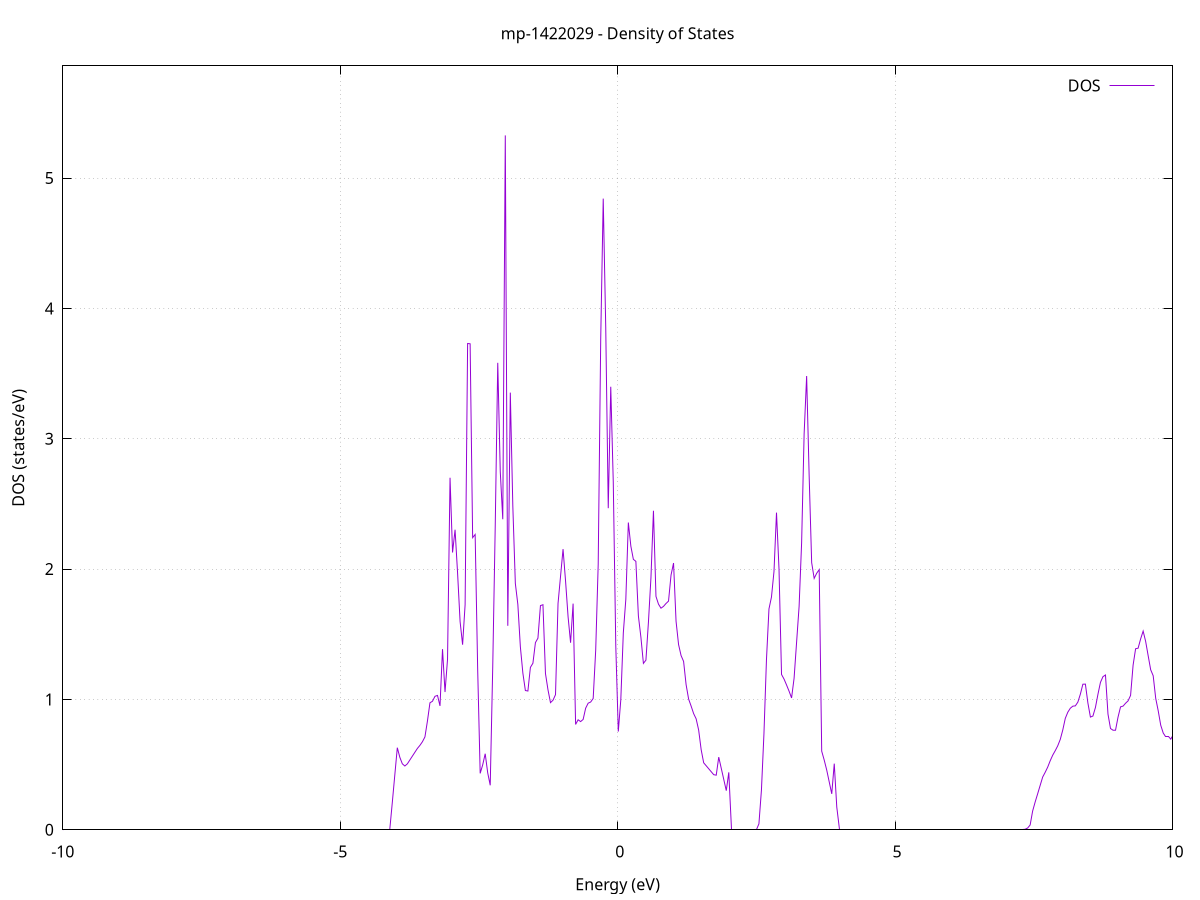 set title 'mp-1422029 - Density of States'
set xlabel 'Energy (eV)'
set ylabel 'DOS (states/eV)'
set grid
set xrange [-10:10]
set yrange [0:5.861]
set xzeroaxis lt -1
set terminal png size 800,600
set output 'mp-1422029_dos_gnuplot.png'
plot '-' using 1:2 with lines title 'DOS'
-52.353300 0.000000
-52.308100 0.000000
-52.262800 0.000000
-52.217500 0.000000
-52.172300 0.000000
-52.127000 0.000000
-52.081800 0.000000
-52.036500 0.000000
-51.991300 0.000000
-51.946000 0.000000
-51.900700 0.000000
-51.855500 0.000000
-51.810200 0.000000
-51.765000 0.000000
-51.719700 0.000000
-51.674400 0.000000
-51.629200 0.000000
-51.583900 0.000000
-51.538700 0.000000
-51.493400 0.000000
-51.448100 0.000000
-51.402900 0.000000
-51.357600 0.000000
-51.312400 0.000000
-51.267100 0.000000
-51.221800 0.000000
-51.176600 0.000000
-51.131300 0.000000
-51.086100 0.000000
-51.040800 0.000000
-50.995500 0.000000
-50.950300 0.000000
-50.905000 0.000000
-50.859800 0.000000
-50.814500 0.000000
-50.769200 0.000000
-50.724000 0.000000
-50.678700 0.000000
-50.633500 0.000000
-50.588200 0.000000
-50.543000 0.000000
-50.497700 0.000000
-50.452400 0.000000
-50.407200 0.000000
-50.361900 0.000000
-50.316700 0.000000
-50.271400 0.000000
-50.226100 0.000000
-50.180900 0.000000
-50.135600 0.000000
-50.090400 0.000000
-50.045100 0.000000
-49.999800 0.000000
-49.954600 0.000000
-49.909300 0.000000
-49.864100 0.000000
-49.818800 0.000000
-49.773500 0.000000
-49.728300 0.000000
-49.683000 0.000000
-49.637800 0.000000
-49.592500 0.000000
-49.547200 0.000000
-49.502000 0.000000
-49.456700 0.000000
-49.411500 0.000000
-49.366200 0.000000
-49.321000 0.000000
-49.275700 0.000000
-49.230400 0.000000
-49.185200 0.000000
-49.139900 0.000000
-49.094700 0.000000
-49.049400 0.000000
-49.004100 0.000000
-48.958900 0.000000
-48.913600 0.000000
-48.868400 0.000000
-48.823100 0.000000
-48.777800 0.000000
-48.732600 0.000000
-48.687300 0.000000
-48.642100 0.000000
-48.596800 0.000000
-48.551500 0.000000
-48.506300 0.000000
-48.461000 0.000000
-48.415800 0.000000
-48.370500 0.000000
-48.325200 0.000000
-48.280000 0.000000
-48.234700 147.530100
-48.189500 0.000000
-48.144200 0.000000
-48.098900 0.000000
-48.053700 0.000000
-48.008400 0.000000
-47.963200 0.000000
-47.917900 0.000000
-47.872700 0.000000
-47.827400 0.000000
-47.782100 0.000000
-47.736900 0.000000
-47.691600 0.000000
-47.646400 0.000000
-47.601100 0.000000
-47.555800 0.000000
-47.510600 0.000000
-47.465300 0.000000
-47.420100 0.000000
-47.374800 0.000000
-47.329500 0.000000
-47.284300 0.000000
-47.239000 0.000000
-47.193800 0.000000
-47.148500 0.000000
-47.103200 0.000000
-47.058000 0.000000
-47.012700 0.000000
-46.967500 0.000000
-46.922200 0.000000
-46.876900 0.000000
-46.831700 0.000000
-46.786400 0.000000
-46.741200 0.000000
-46.695900 0.000000
-46.650700 0.000000
-46.605400 0.000000
-46.560100 0.000000
-46.514900 0.000000
-46.469600 0.000000
-46.424400 0.000000
-46.379100 0.000000
-46.333800 0.000000
-46.288600 0.000000
-46.243300 0.000000
-46.198100 0.000000
-46.152800 0.000000
-46.107500 0.000000
-46.062300 0.000000
-46.017000 0.000000
-45.971800 0.000000
-45.926500 0.000000
-45.881200 0.000000
-45.836000 0.000000
-45.790700 0.000000
-45.745500 0.000000
-45.700200 0.000000
-45.654900 0.000000
-45.609700 0.000000
-45.564400 0.000000
-45.519200 0.000000
-45.473900 0.000000
-45.428600 0.000000
-45.383400 0.000000
-45.338100 0.000000
-45.292900 0.000000
-45.247600 0.000000
-45.202400 0.000000
-45.157100 0.000000
-45.111800 0.000000
-45.066600 0.000000
-45.021300 0.000000
-44.976100 0.000000
-44.930800 0.000000
-44.885500 0.000000
-44.840300 0.000000
-44.795000 0.000000
-44.749800 0.000000
-44.704500 0.000000
-44.659200 0.000000
-44.614000 0.000000
-44.568700 0.000000
-44.523500 0.000000
-44.478200 0.000000
-44.432900 0.000000
-44.387700 0.000000
-44.342400 0.000000
-44.297200 0.000000
-44.251900 0.000000
-44.206600 0.000000
-44.161400 0.000000
-44.116100 0.000000
-44.070900 0.000000
-44.025600 0.000000
-43.980300 0.000000
-43.935100 0.000000
-43.889800 0.000000
-43.844600 0.000000
-43.799300 0.000000
-43.754100 0.000000
-43.708800 0.000000
-43.663500 0.000000
-43.618300 0.000000
-43.573000 0.000000
-43.527800 0.000000
-43.482500 0.000000
-43.437200 0.000000
-43.392000 0.000000
-43.346700 0.000000
-43.301500 0.000000
-43.256200 0.000000
-43.210900 0.000000
-43.165700 0.000000
-43.120400 0.000000
-43.075200 0.000000
-43.029900 0.000000
-42.984600 0.000000
-42.939400 0.000000
-42.894100 0.000000
-42.848900 0.000000
-42.803600 0.000000
-42.758300 0.000000
-42.713100 0.000000
-42.667800 0.000000
-42.622600 0.000000
-42.577300 0.000000
-42.532100 0.000000
-42.486800 0.000000
-42.441500 0.000000
-42.396300 0.000000
-42.351000 0.000000
-42.305800 0.000000
-42.260500 0.000000
-42.215200 0.000000
-42.170000 0.000000
-42.124700 0.000000
-42.079500 0.000000
-42.034200 0.000000
-41.988900 0.000000
-41.943700 0.000000
-41.898400 0.000000
-41.853200 0.000000
-41.807900 0.000000
-41.762600 0.000000
-41.717400 0.000000
-41.672100 0.000000
-41.626900 0.000000
-41.581600 0.000000
-41.536300 0.000000
-41.491100 0.000000
-41.445800 0.000000
-41.400600 0.000000
-41.355300 0.000000
-41.310000 0.000000
-41.264800 0.000000
-41.219500 0.000000
-41.174300 0.000000
-41.129000 0.000000
-41.083800 0.000000
-41.038500 0.000000
-40.993200 0.000000
-40.948000 0.000000
-40.902700 0.000000
-40.857500 0.000000
-40.812200 0.000000
-40.766900 0.000000
-40.721700 0.000000
-40.676400 0.000000
-40.631200 0.000000
-40.585900 0.000000
-40.540600 0.000000
-40.495400 0.000000
-40.450100 0.000000
-40.404900 0.000000
-40.359600 0.000000
-40.314300 0.000000
-40.269100 0.000000
-40.223800 0.000000
-40.178600 0.000000
-40.133300 0.000000
-40.088000 0.000000
-40.042800 0.000000
-39.997500 0.000000
-39.952300 0.000000
-39.907000 0.000000
-39.861700 0.000000
-39.816500 0.000000
-39.771200 0.000000
-39.726000 0.000000
-39.680700 0.000000
-39.635500 0.000000
-39.590200 0.000000
-39.544900 0.000000
-39.499700 0.000000
-39.454400 0.000000
-39.409200 0.000000
-39.363900 0.000000
-39.318600 0.000000
-39.273400 0.000000
-39.228100 0.000000
-39.182900 0.000000
-39.137600 0.000000
-39.092300 0.000000
-39.047100 0.000000
-39.001800 0.000000
-38.956600 0.000000
-38.911300 0.000000
-38.866000 0.000000
-38.820800 0.000000
-38.775500 0.000000
-38.730300 0.000000
-38.685000 0.000000
-38.639700 0.000000
-38.594500 0.000000
-38.549200 0.000000
-38.504000 0.000000
-38.458700 0.000000
-38.413500 0.000000
-38.368200 0.000000
-38.322900 0.000000
-38.277700 0.000000
-38.232400 0.000000
-38.187200 0.000000
-38.141900 0.000000
-38.096600 0.000000
-38.051400 0.000000
-38.006100 0.000000
-37.960900 0.000000
-37.915600 0.000000
-37.870300 0.000000
-37.825100 0.000000
-37.779800 0.000000
-37.734600 0.000000
-37.689300 0.000000
-37.644000 0.000000
-37.598800 0.000000
-37.553500 0.000000
-37.508300 0.000000
-37.463000 0.000000
-37.417700 0.000000
-37.372500 0.000000
-37.327200 0.000000
-37.282000 0.000000
-37.236700 0.000000
-37.191400 0.000000
-37.146200 0.000000
-37.100900 0.000000
-37.055700 0.000000
-37.010400 0.000000
-36.965200 0.000000
-36.919900 0.000000
-36.874600 0.000000
-36.829400 0.000000
-36.784100 0.000000
-36.738900 0.000000
-36.693600 0.000000
-36.648300 0.000000
-36.603100 0.000000
-36.557800 0.000000
-36.512600 0.000000
-36.467300 0.000000
-36.422000 0.000000
-36.376800 0.000000
-36.331500 0.000000
-36.286300 0.000000
-36.241000 0.000000
-36.195700 0.000000
-36.150500 0.000000
-36.105200 0.000000
-36.060000 0.000000
-36.014700 0.000000
-35.969400 0.000000
-35.924200 0.000000
-35.878900 0.000000
-35.833700 0.000000
-35.788400 0.000000
-35.743200 0.000000
-35.697900 0.000000
-35.652600 0.000000
-35.607400 0.000000
-35.562100 0.000000
-35.516900 0.000000
-35.471600 0.000000
-35.426300 0.000000
-35.381100 0.000000
-35.335800 0.000000
-35.290600 0.000000
-35.245300 0.000000
-35.200000 0.000000
-35.154800 0.000000
-35.109500 0.000000
-35.064300 0.000000
-35.019000 0.000000
-34.973700 0.000000
-34.928500 0.000000
-34.883200 0.000000
-34.838000 0.000000
-34.792700 0.000000
-34.747400 0.000000
-34.702200 0.000000
-34.656900 0.000000
-34.611700 0.000000
-34.566400 0.000000
-34.521100 0.000000
-34.475900 0.000000
-34.430600 0.000000
-34.385400 0.000000
-34.340100 0.000000
-34.294900 0.000000
-34.249600 0.000000
-34.204300 0.000000
-34.159100 0.000000
-34.113800 0.000000
-34.068600 0.000000
-34.023300 0.000000
-33.978000 0.000000
-33.932800 0.000000
-33.887500 0.000000
-33.842300 0.000000
-33.797000 0.000000
-33.751700 0.000000
-33.706500 0.000000
-33.661200 0.000000
-33.616000 0.000000
-33.570700 0.000000
-33.525400 0.000000
-33.480200 0.000000
-33.434900 0.000000
-33.389700 0.000000
-33.344400 0.000000
-33.299100 0.000000
-33.253900 0.000000
-33.208600 0.000000
-33.163400 0.000000
-33.118100 0.000000
-33.072800 0.000000
-33.027600 0.000000
-32.982300 0.000000
-32.937100 0.000000
-32.891800 0.000000
-32.846600 0.000000
-32.801300 0.000000
-32.756000 0.000000
-32.710800 0.000000
-32.665500 0.000000
-32.620300 0.000000
-32.575000 0.000000
-32.529700 0.000000
-32.484500 0.000000
-32.439200 0.000000
-32.394000 0.000000
-32.348700 0.000000
-32.303400 0.000000
-32.258200 0.000000
-32.212900 0.000000
-32.167700 0.000000
-32.122400 0.000000
-32.077100 0.000000
-32.031900 0.000000
-31.986600 0.000000
-31.941400 0.000000
-31.896100 0.000000
-31.850800 0.000000
-31.805600 0.000000
-31.760300 0.000000
-31.715100 0.000000
-31.669800 0.000000
-31.624600 0.000000
-31.579300 0.000000
-31.534000 0.000000
-31.488800 0.000000
-31.443500 0.000000
-31.398300 0.000000
-31.353000 0.000000
-31.307700 0.000000
-31.262500 0.000000
-31.217200 0.000000
-31.172000 0.000000
-31.126700 0.000000
-31.081400 0.000000
-31.036200 0.000000
-30.990900 0.000000
-30.945700 0.000000
-30.900400 0.000000
-30.855100 0.000000
-30.809900 0.000000
-30.764600 0.000000
-30.719400 0.000000
-30.674100 0.000000
-30.628800 0.000000
-30.583600 0.000000
-30.538300 0.000000
-30.493100 0.000000
-30.447800 0.000000
-30.402500 0.000000
-30.357300 0.000000
-30.312000 0.000000
-30.266800 0.000000
-30.221500 0.000000
-30.176300 0.000000
-30.131000 0.000000
-30.085700 0.000000
-30.040500 0.000000
-29.995200 0.000000
-29.950000 0.000000
-29.904700 0.000000
-29.859400 0.000000
-29.814200 0.000000
-29.768900 0.000000
-29.723700 0.000000
-29.678400 0.000000
-29.633100 0.000000
-29.587900 0.000000
-29.542600 0.000000
-29.497400 0.000000
-29.452100 0.000000
-29.406800 0.000000
-29.361600 0.000000
-29.316300 0.000000
-29.271100 0.000000
-29.225800 0.000000
-29.180500 0.000000
-29.135300 0.000000
-29.090000 0.000000
-29.044800 0.000000
-28.999500 0.000000
-28.954200 0.000000
-28.909000 0.000000
-28.863700 0.000000
-28.818500 0.000000
-28.773200 0.000000
-28.728000 0.000000
-28.682700 0.000000
-28.637400 0.000000
-28.592200 0.000000
-28.546900 0.000000
-28.501700 0.000000
-28.456400 0.000000
-28.411100 0.000000
-28.365900 0.000000
-28.320600 0.000000
-28.275400 0.000000
-28.230100 0.000000
-28.184800 0.000000
-28.139600 0.000000
-28.094300 0.000000
-28.049100 0.000000
-28.003800 0.000000
-27.958500 0.000000
-27.913300 0.000000
-27.868000 0.000000
-27.822800 0.000000
-27.777500 0.000000
-27.732200 0.000000
-27.687000 0.000000
-27.641700 0.000000
-27.596500 0.000000
-27.551200 0.000000
-27.506000 0.000000
-27.460700 0.000000
-27.415400 0.000000
-27.370200 0.000000
-27.324900 0.000000
-27.279700 0.000000
-27.234400 0.000000
-27.189100 0.000000
-27.143900 0.000000
-27.098600 0.000000
-27.053400 0.000000
-27.008100 0.000000
-26.962800 0.000000
-26.917600 0.000000
-26.872300 0.000000
-26.827100 0.000000
-26.781800 0.000000
-26.736500 0.000000
-26.691300 0.000000
-26.646000 0.000000
-26.600800 0.000000
-26.555500 0.000000
-26.510200 0.000000
-26.465000 0.000000
-26.419700 0.000000
-26.374500 0.000000
-26.329200 0.000000
-26.283900 0.000000
-26.238700 0.000000
-26.193400 0.000000
-26.148200 0.000000
-26.102900 0.000000
-26.057700 0.000000
-26.012400 0.000000
-25.967100 0.000000
-25.921900 0.000000
-25.876600 0.000000
-25.831400 0.000000
-25.786100 0.000000
-25.740800 0.000000
-25.695600 0.000000
-25.650300 0.000000
-25.605100 0.000000
-25.559800 0.000000
-25.514500 0.000000
-25.469300 0.000000
-25.424000 0.000000
-25.378800 0.000000
-25.333500 0.000000
-25.288200 0.000000
-25.243000 0.000000
-25.197700 0.000000
-25.152500 0.000000
-25.107200 0.000000
-25.061900 0.000000
-25.016700 0.000000
-24.971400 0.000000
-24.926200 0.000000
-24.880900 0.000000
-24.835700 0.000000
-24.790400 0.000000
-24.745100 0.000000
-24.699900 0.000000
-24.654600 0.000000
-24.609400 0.000000
-24.564100 0.000000
-24.518800 0.000000
-24.473600 0.000000
-24.428300 0.000000
-24.383100 0.000000
-24.337800 0.000000
-24.292500 0.000000
-24.247300 0.000000
-24.202000 0.000000
-24.156800 0.000000
-24.111500 0.000000
-24.066200 0.000000
-24.021000 0.000000
-23.975700 0.000000
-23.930500 0.000000
-23.885200 0.000000
-23.839900 0.000000
-23.794700 0.000000
-23.749400 0.000000
-23.704200 0.000000
-23.658900 0.000000
-23.613600 0.000000
-23.568400 0.000000
-23.523100 0.000000
-23.477900 0.000000
-23.432600 0.000000
-23.387400 0.000000
-23.342100 0.000000
-23.296800 0.000000
-23.251600 0.000000
-23.206300 0.000000
-23.161100 0.000000
-23.115800 0.000000
-23.070500 0.000000
-23.025300 0.000000
-22.980000 0.000000
-22.934800 0.000000
-22.889500 0.000000
-22.844200 0.000000
-22.799000 0.000000
-22.753700 0.000000
-22.708500 0.000000
-22.663200 0.000000
-22.617900 0.000000
-22.572700 0.000000
-22.527400 0.000000
-22.482200 0.000000
-22.436900 0.000000
-22.391600 0.000000
-22.346400 0.000000
-22.301100 0.000000
-22.255900 0.000000
-22.210600 0.000000
-22.165300 0.000000
-22.120100 0.000000
-22.074800 0.000000
-22.029600 0.000000
-21.984300 0.000000
-21.939100 0.000000
-21.893800 0.000000
-21.848500 0.000000
-21.803300 0.000000
-21.758000 0.000000
-21.712800 0.000000
-21.667500 0.000000
-21.622200 0.000000
-21.577000 0.000000
-21.531700 0.000000
-21.486500 0.000000
-21.441200 0.000000
-21.395900 0.000000
-21.350700 0.000000
-21.305400 0.000000
-21.260200 0.000000
-21.214900 0.000000
-21.169600 0.000000
-21.124400 0.000000
-21.079100 0.000000
-21.033900 0.000000
-20.988600 0.000000
-20.943300 0.000000
-20.898100 0.000000
-20.852800 0.000000
-20.807600 0.000000
-20.762300 0.000000
-20.717100 0.000000
-20.671800 0.000000
-20.626500 0.000000
-20.581300 0.000000
-20.536000 0.000000
-20.490800 0.000000
-20.445500 0.000000
-20.400200 0.000000
-20.355000 0.000000
-20.309700 0.000000
-20.264500 0.000000
-20.219200 0.000000
-20.173900 0.000000
-20.128700 0.000000
-20.083400 0.000000
-20.038200 0.000000
-19.992900 0.000000
-19.947600 0.000000
-19.902400 0.000000
-19.857100 0.000000
-19.811900 0.000000
-19.766600 0.000000
-19.721300 0.000000
-19.676100 0.000000
-19.630800 0.000000
-19.585600 0.000000
-19.540300 0.000000
-19.495000 0.000000
-19.449800 0.000000
-19.404500 0.000000
-19.359300 0.000000
-19.314000 0.000000
-19.268800 0.000000
-19.223500 0.000000
-19.178200 0.000000
-19.133000 0.000000
-19.087700 0.000000
-19.042500 0.000000
-18.997200 0.000000
-18.951900 0.000000
-18.906700 0.000000
-18.861400 0.000000
-18.816200 0.000000
-18.770900 0.000000
-18.725600 0.000000
-18.680400 0.000000
-18.635100 0.000000
-18.589900 0.000000
-18.544600 0.000000
-18.499300 0.000000
-18.454100 0.000000
-18.408800 0.000000
-18.363600 0.000000
-18.318300 0.000000
-18.273000 0.000000
-18.227800 0.000000
-18.182500 0.000000
-18.137300 0.000000
-18.092000 0.000000
-18.046700 0.000000
-18.001500 0.000000
-17.956200 0.000000
-17.911000 0.000000
-17.865700 0.000000
-17.820500 0.000000
-17.775200 0.000000
-17.729900 0.000000
-17.684700 0.000000
-17.639400 0.000000
-17.594200 0.000000
-17.548900 0.000000
-17.503600 0.000000
-17.458400 0.000000
-17.413100 0.000000
-17.367900 0.000000
-17.322600 0.000000
-17.277300 0.000000
-17.232100 0.000000
-17.186800 0.000000
-17.141600 0.000000
-17.096300 0.000000
-17.051000 0.000000
-17.005800 0.000000
-16.960500 0.000000
-16.915300 0.000000
-16.870000 0.000000
-16.824700 0.000000
-16.779500 0.000000
-16.734200 0.000000
-16.689000 0.000000
-16.643700 0.000000
-16.598500 0.000000
-16.553200 0.000000
-16.507900 0.000000
-16.462700 0.000000
-16.417400 0.000000
-16.372200 0.000000
-16.326900 0.000000
-16.281600 0.000000
-16.236400 0.000000
-16.191100 0.000000
-16.145900 0.000000
-16.100600 0.000000
-16.055300 0.000000
-16.010100 0.000000
-15.964800 0.000000
-15.919600 0.000000
-15.874300 0.000000
-15.829000 0.000000
-15.783800 0.000000
-15.738500 0.000000
-15.693300 0.000000
-15.648000 0.000000
-15.602700 0.000000
-15.557500 0.000000
-15.512200 0.000000
-15.467000 0.000000
-15.421700 0.000000
-15.376400 0.000000
-15.331200 0.000000
-15.285900 0.000000
-15.240700 0.000000
-15.195400 0.000000
-15.150200 0.000000
-15.104900 0.000000
-15.059600 0.000000
-15.014400 0.000000
-14.969100 0.000000
-14.923900 0.000000
-14.878600 0.000000
-14.833300 0.000000
-14.788100 0.000000
-14.742800 0.000000
-14.697600 0.000000
-14.652300 0.000000
-14.607000 0.000000
-14.561800 0.000000
-14.516500 0.000000
-14.471300 0.000000
-14.426000 0.000000
-14.380700 0.000000
-14.335500 0.000000
-14.290200 0.000000
-14.245000 0.000000
-14.199700 0.000000
-14.154400 0.000000
-14.109200 0.000000
-14.063900 0.000000
-14.018700 0.000000
-13.973400 0.000000
-13.928200 0.000000
-13.882900 0.000000
-13.837600 0.000000
-13.792400 0.000000
-13.747100 0.000000
-13.701900 0.000000
-13.656600 0.000000
-13.611300 0.000000
-13.566100 0.000000
-13.520800 0.000000
-13.475600 0.000000
-13.430300 0.000000
-13.385000 0.000000
-13.339800 0.000000
-13.294500 0.000000
-13.249300 0.000000
-13.204000 0.000000
-13.158700 0.000000
-13.113500 0.000000
-13.068200 0.000000
-13.023000 0.000000
-12.977700 0.000000
-12.932400 0.000000
-12.887200 0.000000
-12.841900 0.000000
-12.796700 0.000000
-12.751400 0.000000
-12.706100 0.000000
-12.660900 0.000000
-12.615600 0.000000
-12.570400 0.000000
-12.525100 0.000000
-12.479900 0.000000
-12.434600 0.000000
-12.389300 0.000000
-12.344100 0.000000
-12.298800 0.000000
-12.253600 0.000000
-12.208300 0.000000
-12.163000 0.203500
-12.117800 0.454400
-12.072500 0.267000
-12.027300 0.289900
-11.982000 0.312700
-11.936700 0.328500
-11.891500 0.308000
-11.846200 0.298000
-11.801000 0.307900
-11.755700 0.317800
-11.710400 0.327600
-11.665200 0.337500
-11.619900 0.331500
-11.574700 0.335300
-11.529400 0.339100
-11.484100 0.342900
-11.438900 0.349700
-11.393600 0.357100
-11.348400 0.364600
-11.303100 0.372100
-11.257800 0.379700
-11.212600 0.387800
-11.167300 0.396700
-11.122100 0.405900
-11.076800 0.415000
-11.031600 0.424200
-10.986300 0.433600
-10.941000 0.443100
-10.895800 0.452700
-10.850500 0.462200
-10.805300 0.499300
-10.760000 0.525300
-10.714700 0.549100
-10.669500 0.571100
-10.624200 0.593100
-10.579000 0.615200
-10.533700 1.524200
-10.488400 1.414900
-10.443200 1.623000
-10.397900 1.786300
-10.352700 2.598500
-10.307400 2.216300
-10.262100 1.905800
-10.216900 2.330500
-10.171600 3.636400
-10.126400 5.313300
-10.081100 2.921900
-10.035800 0.000000
-9.990600 0.000000
-9.945300 0.000000
-9.900100 0.000000
-9.854800 0.000000
-9.809600 0.000000
-9.764300 0.000000
-9.719000 0.000000
-9.673800 0.000000
-9.628500 0.000000
-9.583300 0.000000
-9.538000 0.000000
-9.492700 0.000000
-9.447500 0.000000
-9.402200 0.000000
-9.357000 0.000000
-9.311700 0.000000
-9.266400 0.000000
-9.221200 0.000000
-9.175900 0.000000
-9.130700 0.000000
-9.085400 0.000000
-9.040100 0.000000
-8.994900 0.000000
-8.949600 0.000000
-8.904400 0.000000
-8.859100 0.000000
-8.813800 0.000000
-8.768600 0.000000
-8.723300 0.000000
-8.678100 0.000000
-8.632800 0.000000
-8.587500 0.000000
-8.542300 0.000000
-8.497000 0.000000
-8.451800 0.000000
-8.406500 0.000000
-8.361300 0.000000
-8.316000 0.000000
-8.270700 0.000000
-8.225500 0.000000
-8.180200 0.000000
-8.135000 0.000000
-8.089700 0.000000
-8.044400 0.000000
-7.999200 0.000000
-7.953900 0.000000
-7.908700 0.000000
-7.863400 0.000000
-7.818100 0.000000
-7.772900 0.000000
-7.727600 0.000000
-7.682400 0.000000
-7.637100 0.000000
-7.591800 0.000000
-7.546600 0.000000
-7.501300 0.000000
-7.456100 0.000000
-7.410800 0.000000
-7.365500 0.000000
-7.320300 0.000000
-7.275000 0.000000
-7.229800 0.000000
-7.184500 0.000000
-7.139200 0.000000
-7.094000 0.000000
-7.048700 0.000000
-7.003500 0.000000
-6.958200 0.000000
-6.913000 0.000000
-6.867700 0.000000
-6.822400 0.000000
-6.777200 0.000000
-6.731900 0.000000
-6.686700 0.000000
-6.641400 0.000000
-6.596100 0.000000
-6.550900 0.000000
-6.505600 0.000000
-6.460400 0.000000
-6.415100 0.000000
-6.369800 0.000000
-6.324600 0.000000
-6.279300 0.000000
-6.234100 0.000000
-6.188800 0.000000
-6.143500 0.000000
-6.098300 0.000000
-6.053000 0.000000
-6.007800 0.000000
-5.962500 0.000000
-5.917200 0.000000
-5.872000 0.000000
-5.826700 0.000000
-5.781500 0.000000
-5.736200 0.000000
-5.691000 0.000000
-5.645700 0.000000
-5.600400 0.000000
-5.555200 0.000000
-5.509900 0.000000
-5.464700 0.000000
-5.419400 0.000000
-5.374100 0.000000
-5.328900 0.000000
-5.283600 0.000000
-5.238400 0.000000
-5.193100 0.000000
-5.147800 0.000000
-5.102600 0.000000
-5.057300 0.000000
-5.012100 0.000000
-4.966800 0.000000
-4.921500 0.000000
-4.876300 0.000000
-4.831000 0.000000
-4.785800 0.000000
-4.740500 0.000000
-4.695200 0.000000
-4.650000 0.000000
-4.604700 0.000000
-4.559500 0.000000
-4.514200 0.000000
-4.468900 0.000000
-4.423700 0.000000
-4.378400 0.000000
-4.333200 0.000000
-4.287900 0.000000
-4.242700 0.000000
-4.197400 0.000000
-4.152100 0.000000
-4.106900 0.002300
-4.061600 0.207700
-4.016400 0.418800
-3.971100 0.629800
-3.925800 0.556300
-3.880600 0.506200
-3.835300 0.489300
-3.790100 0.505900
-3.744800 0.535500
-3.699500 0.565100
-3.654300 0.594700
-3.609000 0.624200
-3.563800 0.647500
-3.518500 0.675200
-3.473200 0.712400
-3.428000 0.834700
-3.382700 0.974300
-3.337500 0.985900
-3.292200 1.024100
-3.246900 1.030800
-3.201700 0.950300
-3.156400 1.386000
-3.111200 1.056700
-3.065900 1.308500
-3.020700 2.700700
-2.975400 2.127400
-2.930100 2.302100
-2.884900 1.970300
-2.839600 1.597700
-2.794400 1.420000
-2.749100 1.726900
-2.703800 3.731000
-2.658600 3.728800
-2.613300 2.241400
-2.568100 2.265700
-2.522800 1.233800
-2.477500 0.432700
-2.432300 0.498000
-2.387000 0.583500
-2.341800 0.436800
-2.296500 0.341300
-2.251200 1.251200
-2.206000 2.333100
-2.160700 3.582700
-2.115500 2.747900
-2.070200 2.382600
-2.024900 5.327800
-1.979700 1.565000
-1.934400 3.354300
-1.889200 2.483200
-1.843900 1.890200
-1.798600 1.729100
-1.753400 1.404400
-1.708100 1.201600
-1.662900 1.068400
-1.617600 1.064600
-1.572400 1.245900
-1.527100 1.277800
-1.481800 1.436100
-1.436600 1.470000
-1.391300 1.719900
-1.346100 1.726800
-1.300800 1.198800
-1.255500 1.074000
-1.210300 0.975400
-1.165000 0.994100
-1.119800 1.036900
-1.074500 1.736100
-1.029200 1.944700
-0.984000 2.153200
-0.938700 1.908300
-0.893500 1.635200
-0.848200 1.435100
-0.802900 1.735100
-0.757700 0.808300
-0.712400 0.843900
-0.667200 0.830100
-0.621900 0.846500
-0.576600 0.932800
-0.531400 0.971300
-0.486100 0.980200
-0.440900 1.007500
-0.395600 1.377300
-0.350300 2.037500
-0.305100 3.766000
-0.259800 4.842800
-0.214600 3.855800
-0.169300 2.467300
-0.124100 3.398900
-0.078800 2.668100
-0.033500 1.409400
0.011700 0.753800
0.057000 0.998300
0.102200 1.510400
0.147500 1.767900
0.192800 2.357300
0.238000 2.176100
0.283300 2.075000
0.328500 2.059200
0.373800 1.640600
0.419100 1.478000
0.464300 1.276700
0.509600 1.301500
0.554800 1.592100
0.600100 1.933300
0.645400 2.447700
0.690600 1.790700
0.735900 1.731200
0.781100 1.700100
0.826400 1.714000
0.871700 1.736200
0.916900 1.754300
0.962200 1.954100
1.007400 2.046500
1.052700 1.600000
1.097900 1.421400
1.143200 1.336600
1.188500 1.291900
1.233700 1.113800
1.279000 1.003100
1.324200 0.949200
1.369500 0.891400
1.414800 0.851200
1.460000 0.765300
1.505300 0.614500
1.550500 0.514000
1.595800 0.491200
1.641100 0.468300
1.686300 0.445500
1.731600 0.422700
1.776800 0.418900
1.822100 0.557500
1.867400 0.471800
1.912600 0.386000
1.957900 0.300300
2.003100 0.440600
2.048400 0.000000
2.093700 0.000000
2.138900 0.000000
2.184200 0.000000
2.229400 0.000000
2.274700 0.000000
2.320000 0.000000
2.365200 0.000000
2.410500 0.000000
2.455700 0.000000
2.501000 0.000000
2.546200 0.045400
2.591500 0.304500
2.636800 0.736600
2.682000 1.303100
2.727300 1.694400
2.772500 1.786000
2.817800 1.981900
2.863100 2.433300
2.908300 1.999900
2.953600 1.191800
2.998800 1.156400
3.044100 1.111000
3.089400 1.063600
3.134600 1.011500
3.179900 1.162100
3.225100 1.438600
3.270400 1.713800
3.315700 2.201500
3.360900 3.037600
3.406200 3.481300
3.451400 2.718800
3.496700 2.049900
3.542000 1.928700
3.587200 1.968000
3.632500 1.996200
3.677700 0.603200
3.723000 0.534600
3.768300 0.457800
3.813500 0.366700
3.858800 0.275600
3.904000 0.507500
3.949300 0.174500
3.994500 0.000000
4.039800 0.000000
4.085100 0.000000
4.130300 0.000000
4.175600 0.000000
4.220800 0.000000
4.266100 0.000000
4.311400 0.000000
4.356600 0.000000
4.401900 0.000000
4.447100 0.000000
4.492400 0.000000
4.537700 0.000000
4.582900 0.000000
4.628200 0.000000
4.673400 0.000000
4.718700 0.000000
4.764000 0.000000
4.809200 0.000000
4.854500 0.000000
4.899700 0.000000
4.945000 0.000000
4.990300 0.000000
5.035500 0.000000
5.080800 0.000000
5.126000 0.000000
5.171300 0.000000
5.216500 0.000000
5.261800 0.000000
5.307100 0.000000
5.352300 0.000000
5.397600 0.000000
5.442800 0.000000
5.488100 0.000000
5.533400 0.000000
5.578600 0.000000
5.623900 0.000000
5.669100 0.000000
5.714400 0.000000
5.759700 0.000000
5.804900 0.000000
5.850200 0.000000
5.895400 0.000000
5.940700 0.000000
5.986000 0.000000
6.031200 0.000000
6.076500 0.000000
6.121700 0.000000
6.167000 0.000000
6.212300 0.000000
6.257500 0.000000
6.302800 0.000000
6.348000 0.000000
6.393300 0.000000
6.438600 0.000000
6.483800 0.000000
6.529100 0.000000
6.574300 0.000000
6.619600 0.000000
6.664800 0.000000
6.710100 0.000000
6.755400 0.000000
6.800600 0.000000
6.845900 0.000000
6.891100 0.000000
6.936400 0.000000
6.981700 0.000000
7.026900 0.000000
7.072200 0.000000
7.117400 0.000000
7.162700 0.000000
7.208000 0.000000
7.253200 0.000000
7.298500 0.000000
7.343700 0.004000
7.389000 0.013500
7.434300 0.036600
7.479500 0.143900
7.524800 0.213200
7.570000 0.276200
7.615300 0.341000
7.660600 0.404800
7.705800 0.441100
7.751100 0.481100
7.796300 0.529900
7.841600 0.572700
7.886800 0.607000
7.932100 0.644600
7.977400 0.693500
8.022600 0.765800
8.067900 0.854900
8.113100 0.902000
8.158400 0.932600
8.203700 0.948400
8.248900 0.950700
8.294200 0.979400
8.339400 1.040500
8.384700 1.116900
8.430000 1.117600
8.475200 0.972800
8.520500 0.864800
8.565700 0.872600
8.611000 0.938100
8.656300 1.039500
8.701500 1.130800
8.746800 1.174800
8.792000 1.187600
8.837300 0.887400
8.882600 0.777000
8.927800 0.764000
8.973100 0.763800
9.018300 0.864100
9.063600 0.943000
9.108900 0.948800
9.154100 0.970800
9.199400 0.989100
9.244600 1.031100
9.289900 1.263000
9.335100 1.389000
9.380400 1.393200
9.425700 1.464400
9.470900 1.524500
9.516200 1.445200
9.561400 1.335700
9.606700 1.227800
9.652000 1.182000
9.697200 1.009200
9.742500 0.912900
9.787700 0.802700
9.833000 0.742200
9.878300 0.713100
9.923500 0.713100
9.968800 0.695500
10.014000 0.728800
10.059300 0.746200
10.104600 0.786300
10.149800 0.979200
10.195100 1.034100
10.240300 1.062900
10.285600 1.145700
10.330900 1.395300
10.376100 1.714100
10.421400 1.923000
10.466600 2.084800
10.511900 1.997900
10.557200 1.644400
10.602400 1.446100
10.647700 1.220600
10.692900 1.212800
10.738200 1.571500
10.783400 1.640600
10.828700 1.600000
10.874000 1.536800
10.919200 1.403000
10.964500 1.396100
11.009700 1.485800
11.055000 1.445900
11.100300 1.446000
11.145500 1.536300
11.190800 1.625200
11.236000 1.565300
11.281300 1.552900
11.326600 1.616000
11.371800 1.509500
11.417100 1.433500
11.462300 1.342700
11.507600 1.251900
11.552900 1.227100
11.598100 1.245800
11.643400 1.267000
11.688600 1.223100
11.733900 1.238500
11.779200 1.249900
11.824400 1.343100
11.869700 1.584500
11.914900 1.813100
11.960200 1.739700
12.005400 1.709500
12.050700 1.620200
12.096000 1.588400
12.141200 1.535900
12.186500 1.622600
12.231700 1.764400
12.277000 1.824500
12.322300 1.800800
12.367500 1.692100
12.412800 1.501600
12.458000 1.377100
12.503300 1.008900
12.548600 0.787900
12.593800 0.801700
12.639100 1.273200
12.684300 0.982900
12.729600 0.985700
12.774900 1.021800
12.820100 1.214200
12.865400 1.153000
12.910600 1.110500
12.955900 1.039400
13.001200 0.974000
13.046400 0.897900
13.091700 0.881200
13.136900 1.096300
13.182200 1.390400
13.227500 1.085200
13.272700 0.997900
13.318000 1.059200
13.363200 1.236200
13.408500 1.474200
13.453700 1.783900
13.499000 1.720300
13.544300 1.796300
13.589500 1.679300
13.634800 1.546200
13.680000 1.450600
13.725300 1.350400
13.770600 1.115100
13.815800 1.105200
13.861100 1.026300
13.906300 0.989600
13.951600 1.057000
13.996900 1.152300
14.042100 1.128800
14.087400 1.133100
14.132600 1.137000
14.177900 1.064500
14.223200 1.048300
14.268400 1.017100
14.313700 1.007900
14.358900 0.997400
14.404200 1.012000
14.449500 1.076100
14.494700 1.048900
14.540000 1.015900
14.585200 0.979500
14.630500 0.956000
14.675800 0.936300
14.721000 0.920900
14.766300 0.903000
14.811500 0.876500
14.856800 0.864100
14.902000 0.841900
14.947300 0.820600
14.992600 0.791200
15.037800 0.756400
15.083100 0.746700
15.128300 0.741900
15.173600 0.739400
15.218900 0.741900
15.264100 0.749900
15.309400 0.767200
15.354600 0.797900
15.399900 0.835900
15.445200 0.879600
15.490400 0.919500
15.535700 0.951700
15.580900 0.981800
15.626200 1.038800
15.671500 1.180100
15.716700 1.299800
15.762000 1.442700
15.807200 1.477700
15.852500 1.676400
15.897800 1.340500
15.943000 1.143400
15.988300 1.092200
16.033500 1.084700
16.078800 1.097300
16.124000 1.015700
16.169300 1.034600
16.214600 1.025600
16.259800 1.038200
16.305100 1.081200
16.350300 1.105600
16.395600 1.105700
16.440900 1.096300
16.486100 1.116400
16.531400 1.078400
16.576600 1.029200
16.621900 0.984700
16.667200 0.960000
16.712400 0.995600
16.757700 0.946900
16.802900 0.905800
16.848200 0.969300
16.893500 1.052400
16.938700 1.201800
16.984000 1.519700
17.029200 1.576300
17.074500 1.682500
17.119800 1.730900
17.165000 1.639500
17.210300 1.556500
17.255500 1.535100
17.300800 1.480200
17.346100 1.352800
17.391300 1.278700
17.436600 1.090800
17.481800 0.972200
17.527100 0.952400
17.572300 0.912000
17.617600 0.857800
17.662900 0.863000
17.708100 0.889200
17.753400 1.000600
17.798600 1.014100
17.843900 0.990600
17.889200 1.001600
17.934400 0.999800
17.979700 0.959100
18.024900 0.953100
18.070200 0.962000
18.115500 0.972900
18.160700 0.971300
18.206000 1.011700
18.251200 1.029200
18.296500 1.009700
18.341800 0.988600
18.387000 0.975700
18.432300 0.972000
18.477500 0.965000
18.522800 0.970700
18.568100 1.000500
18.613300 1.053300
18.658600 1.093300
18.703800 1.201500
18.749100 1.318600
18.794300 1.361000
18.839600 1.350800
18.884900 1.342700
18.930100 1.341800
18.975400 1.291200
19.020600 1.226000
19.065900 1.102300
19.111200 1.055700
19.156400 1.160600
19.201700 1.283100
19.246900 1.357800
19.292200 1.261600
19.337500 1.204000
19.382700 1.224300
19.428000 1.294700
19.473200 1.433100
19.518500 1.422400
19.563800 1.208500
19.609000 1.141400
19.654300 0.994600
19.699500 0.927500
19.744800 0.927800
19.790100 0.947500
19.835300 0.978800
19.880600 1.032100
19.925800 1.080900
19.971100 1.103300
20.016400 1.061200
20.061600 0.997400
20.106900 0.962200
20.152100 1.007400
20.197400 0.953500
20.242600 0.931800
20.287900 0.919100
20.333200 0.883300
20.378400 0.886900
20.423700 0.838800
20.468900 0.820900
20.514200 0.858100
20.559500 0.939800
20.604700 1.076900
20.650000 1.178200
20.695200 1.328900
20.740500 1.353300
20.785800 1.231500
20.831000 1.135400
20.876300 1.085900
20.921500 1.145400
20.966800 1.037000
21.012100 0.940200
21.057300 0.952400
21.102600 1.085200
21.147800 1.180800
21.193100 1.162600
21.238400 1.182000
21.283600 1.169200
21.328900 1.179400
21.374100 1.225600
21.419400 1.227300
21.464700 1.275700
21.509900 1.323300
21.555200 1.375600
21.600400 1.403500
21.645700 1.414200
21.690900 1.399800
21.736200 1.389300
21.781500 1.383300
21.826700 1.384300
21.872000 1.378600
21.917200 1.397300
21.962500 1.436000
22.007800 1.473200
22.053000 1.493700
22.098300 1.485700
22.143500 1.388400
22.188800 1.323500
22.234100 1.304800
22.279300 1.284700
22.324600 1.264600
22.369800 1.266300
22.415100 1.282800
22.460400 1.300400
22.505600 1.256900
22.550900 1.248600
22.596100 1.227800
22.641400 1.216400
22.686700 1.229000
22.731900 1.219800
22.777200 1.212000
22.822400 1.161800
22.867700 1.149400
22.912900 1.211600
22.958200 1.247700
23.003500 1.203900
23.048700 1.206700
23.094000 1.221200
23.139200 1.238200
23.184500 1.232400
23.229800 1.263100
23.275000 1.352900
23.320300 1.356400
23.365500 1.353100
23.410800 1.334400
23.456100 1.342400
23.501300 1.348400
23.546600 1.355800
23.591800 1.395800
23.637100 1.472600
23.682400 1.474400
23.727600 1.438900
23.772900 1.416000
23.818100 1.466500
23.863400 1.477600
23.908700 1.485500
23.953900 1.425300
23.999200 1.344000
24.044400 1.300000
24.089700 1.272800
24.135000 1.301400
24.180200 1.440500
24.225500 1.491000
24.270700 1.517500
24.316000 1.645900
24.361200 1.722800
24.406500 1.658100
24.451800 1.585700
24.497000 1.493600
24.542300 1.464900
24.587500 1.422900
24.632800 1.350100
24.678100 1.260900
24.723300 1.237200
24.768600 1.235700
24.813800 1.288700
24.859100 1.316100
24.904400 1.356700
24.949600 1.511900
24.994900 1.617400
25.040100 1.608200
25.085400 1.512500
25.130700 1.434800
25.175900 1.386700
25.221200 1.426200
25.266400 1.455300
25.311700 1.403400
25.357000 1.313500
25.402200 1.291300
25.447500 1.323900
25.492700 1.307500
25.538000 1.321900
25.583300 1.324100
25.628500 1.344800
25.673800 1.335700
25.719000 1.284700
25.764300 1.292600
25.809500 1.319900
25.854800 1.396300
25.900100 1.482000
25.945300 1.486200
25.990600 1.488000
26.035800 1.485300
26.081100 1.890600
26.126400 1.508800
26.171600 1.431100
26.216900 1.357200
26.262100 1.295600
26.307400 1.185800
26.352700 1.099300
26.397900 1.056500
26.443200 1.107600
26.488400 1.301600
26.533700 1.410300
26.579000 1.417800
26.624200 1.494200
26.669500 1.618500
26.714700 1.713400
26.760000 1.837600
26.805300 1.936100
26.850500 1.969700
26.895800 1.630600
26.941000 1.479900
26.986300 1.460600
27.031500 1.453300
27.076800 1.458400
27.122100 1.512000
27.167300 1.673200
27.212600 1.723600
27.257800 1.765000
27.303100 1.769100
27.348400 1.537000
27.393600 1.557200
27.438900 1.578500
27.484100 1.533300
27.529400 1.421700
27.574700 1.323200
27.619900 1.310000
27.665200 1.322800
27.710400 1.272000
27.755700 1.256900
27.801000 1.298300
27.846200 1.392600
27.891500 1.529500
27.936700 1.553700
27.982000 1.566800
28.027300 1.727800
28.072500 1.790100
28.117800 1.773200
28.163000 1.726100
28.208300 1.680400
28.253600 1.631800
28.298800 1.505100
28.344100 1.393400
28.389300 1.353100
28.434600 1.216700
28.479800 1.212500
28.525100 1.257300
28.570400 1.329400
28.615600 1.499100
28.660900 1.347000
28.706100 1.246300
28.751400 1.184400
28.796700 1.287600
28.841900 1.170200
28.887200 1.136700
28.932400 1.148800
28.977700 1.169700
29.023000 1.107100
29.068200 1.050600
29.113500 1.019800
29.158700 1.001300
29.204000 1.026600
29.249300 1.097900
29.294500 1.199700
29.339800 1.405500
29.385000 1.469000
29.430300 1.509900
29.475600 1.506700
29.520800 1.556100
29.566100 1.619500
29.611300 1.517000
29.656600 1.408200
29.701800 1.315900
29.747100 1.239800
29.792400 1.200400
29.837600 1.195500
29.882900 1.233000
29.928100 1.194600
29.973400 1.234000
30.018700 1.252300
30.063900 1.259100
30.109200 1.307400
30.154400 1.359100
30.199700 1.444300
30.245000 1.514400
30.290200 1.507900
30.335500 1.531100
30.380700 1.575800
30.426000 1.539500
30.471300 1.540000
30.516500 1.616000
30.561800 1.461300
30.607000 1.333400
30.652300 1.314100
30.697600 1.328000
30.742800 1.459600
30.788100 1.494000
30.833300 1.594100
30.878600 1.522400
30.923900 1.526400
30.969100 1.528500
31.014400 1.500400
31.059600 1.519400
31.104900 1.560700
31.150100 1.594100
31.195400 1.605800
31.240700 1.605300
31.285900 1.508200
31.331200 1.717000
31.376400 1.828500
31.421700 1.669200
31.467000 1.565100
31.512200 1.516100
31.557500 1.564200
31.602700 1.503200
31.648000 1.554100
31.693300 1.704400
31.738500 1.716200
31.783800 1.670500
31.829000 1.626600
31.874300 1.517400
31.919600 1.329200
31.964800 1.270000
32.010100 1.380000
32.055300 1.460400
32.100600 1.590100
32.145900 1.636900
32.191100 1.540400
32.236400 1.487300
32.281600 1.444000
32.326900 1.347900
32.372200 1.333900
32.417400 1.243800
32.462700 1.119900
32.507900 1.059200
32.553200 1.016900
32.598400 1.028300
32.643700 0.998700
32.689000 0.973900
32.734200 0.942000
32.779500 0.905000
32.824700 0.870700
32.870000 0.807800
32.915300 0.749200
32.960500 0.755700
33.005800 0.782700
33.051000 0.699800
33.096300 0.616700
33.141600 0.546600
33.186800 0.472400
33.232100 0.397500
33.277300 0.355600
33.322600 0.289700
33.367900 0.217500
33.413100 0.150800
33.458400 0.101400
33.503600 0.082100
33.548900 0.069400
33.594200 0.056100
33.639400 0.043500
33.684700 0.024500
33.729900 0.016300
33.775200 0.010200
33.820400 0.005400
33.865700 0.002100
33.911000 0.000300
33.956200 0.000000
34.001500 0.000000
34.046700 0.000000
34.092000 0.000000
34.137300 0.000000
34.182500 0.000000
34.227800 0.000000
34.273000 0.000000
34.318300 0.000000
34.363600 0.000000
34.408800 0.000000
34.454100 0.000000
34.499300 0.000000
34.544600 0.000000
34.589900 0.000000
34.635100 0.000000
34.680400 0.000000
34.725600 0.000000
34.770900 0.000000
34.816200 0.000000
34.861400 0.000000
34.906700 0.000000
34.951900 0.000000
34.997200 0.000000
35.042500 0.000000
35.087700 0.000000
35.133000 0.000000
35.178200 0.000000
35.223500 0.000000
35.268700 0.000000
35.314000 0.000000
35.359300 0.000000
35.404500 0.000000
35.449800 0.000000
35.495000 0.000000
35.540300 0.000000
35.585600 0.000000
35.630800 0.000000
35.676100 0.000000
35.721300 0.000000
35.766600 0.000000
35.811900 0.000000
35.857100 0.000000
35.902400 0.000000
35.947600 0.000000
35.992900 0.000000
36.038200 0.000000
36.083400 0.000000
36.128700 0.000000
36.173900 0.000000
36.219200 0.000000
36.264500 0.000000
36.309700 0.000000
36.355000 0.000000
36.400200 0.000000
36.445500 0.000000
36.490800 0.000000
36.536000 0.000000
36.581300 0.000000
36.626500 0.000000
36.671800 0.000000
36.717000 0.000000
36.762300 0.000000
36.807600 0.000000
36.852800 0.000000
36.898100 0.000000
36.943300 0.000000
36.988600 0.000000
37.033900 0.000000
37.079100 0.000000
37.124400 0.000000
37.169600 0.000000
37.214900 0.000000
37.260200 0.000000
37.305400 0.000000
37.350700 0.000000
37.395900 0.000000
37.441200 0.000000
37.486500 0.000000
37.531700 0.000000
37.577000 0.000000
37.622200 0.000000
37.667500 0.000000
37.712800 0.000000
37.758000 0.000000
37.803300 0.000000
37.848500 0.000000
37.893800 0.000000
37.939000 0.000000
37.984300 0.000000
38.029600 0.000000
38.074800 0.000000
38.120100 0.000000
38.165300 0.000000
e
